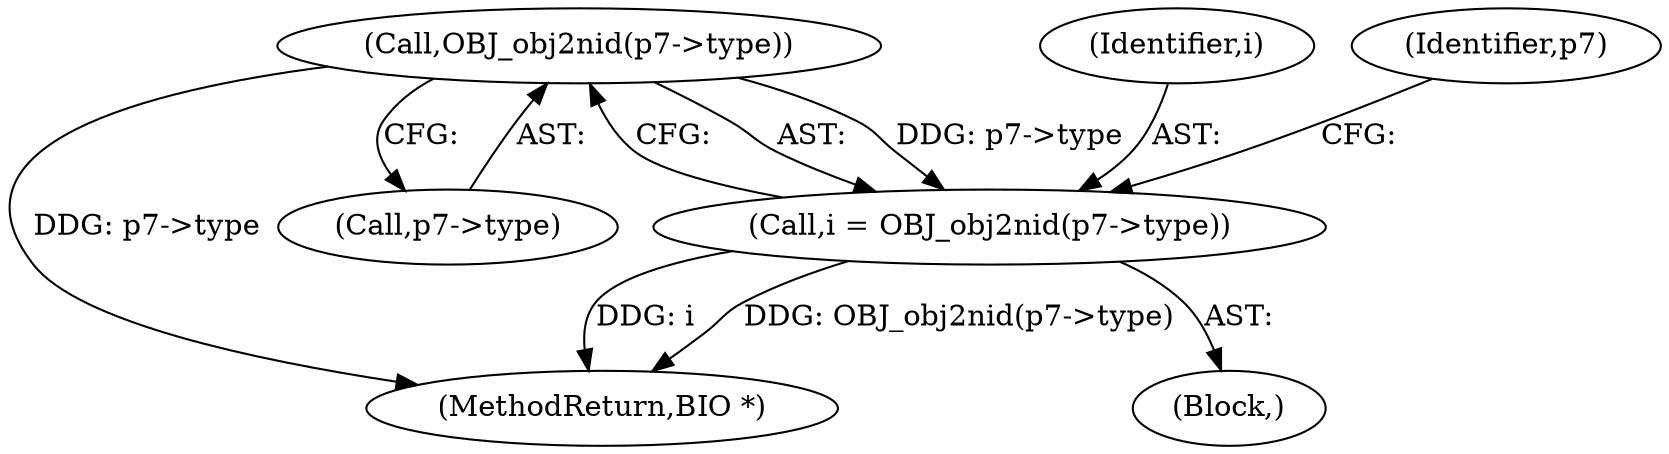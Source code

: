 digraph "0_openssl_59302b600e8d5b77ef144e447bb046fd7ab72686@pointer" {
"1000214" [label="(Call,OBJ_obj2nid(p7->type))"];
"1000212" [label="(Call,i = OBJ_obj2nid(p7->type))"];
"1000739" [label="(MethodReturn,BIO *)"];
"1000212" [label="(Call,i = OBJ_obj2nid(p7->type))"];
"1000213" [label="(Identifier,i)"];
"1000119" [label="(Block,)"];
"1000220" [label="(Identifier,p7)"];
"1000215" [label="(Call,p7->type)"];
"1000214" [label="(Call,OBJ_obj2nid(p7->type))"];
"1000214" -> "1000212"  [label="AST: "];
"1000214" -> "1000215"  [label="CFG: "];
"1000215" -> "1000214"  [label="AST: "];
"1000212" -> "1000214"  [label="CFG: "];
"1000214" -> "1000739"  [label="DDG: p7->type"];
"1000214" -> "1000212"  [label="DDG: p7->type"];
"1000212" -> "1000119"  [label="AST: "];
"1000213" -> "1000212"  [label="AST: "];
"1000220" -> "1000212"  [label="CFG: "];
"1000212" -> "1000739"  [label="DDG: OBJ_obj2nid(p7->type)"];
"1000212" -> "1000739"  [label="DDG: i"];
}
